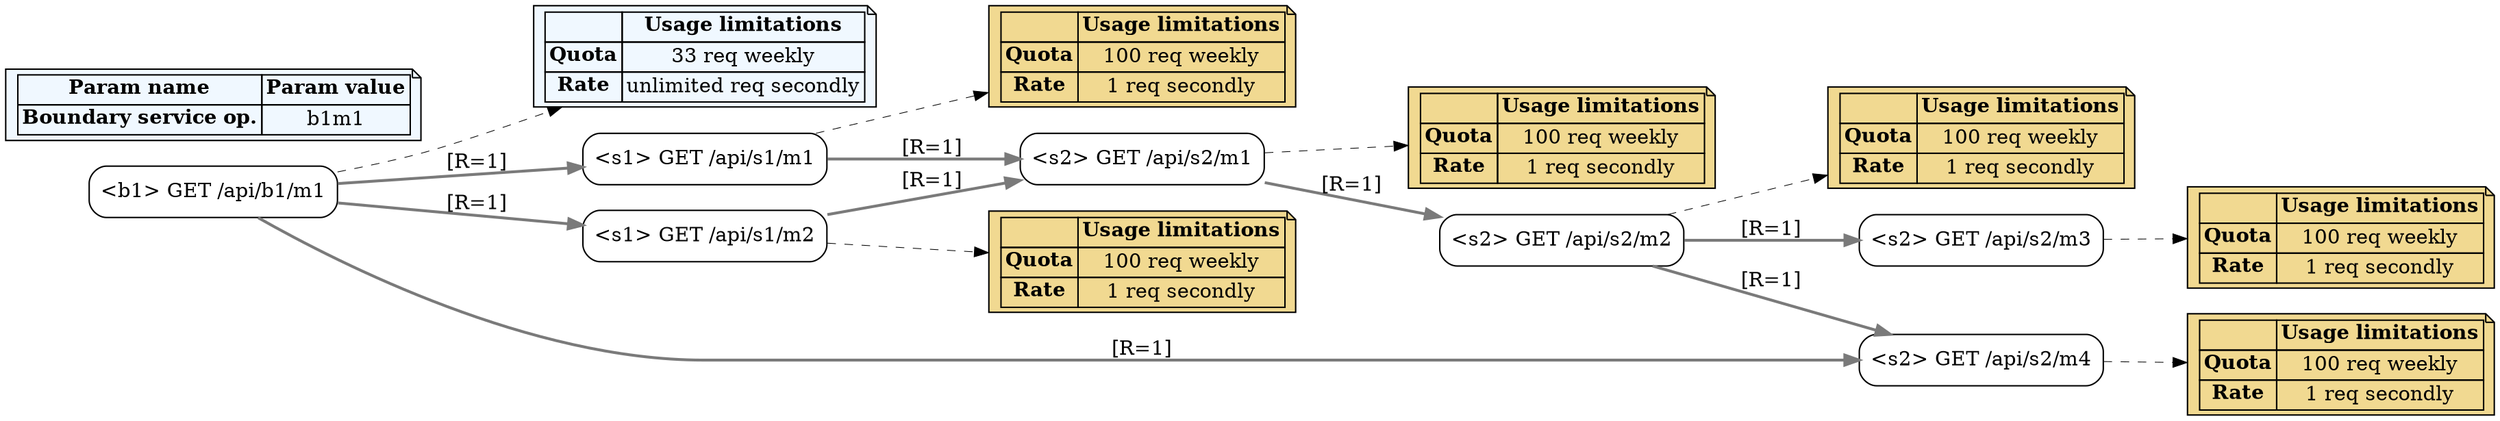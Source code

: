 digraph restalk { 

 rankdir=LR;



subgraph "b1" {
node [shape=box]
node [ style=rounded, shape=box, label = "<b1> GET /api/b1/m1" ] "b1m1"
limits_b1m1 [shape=note, style=filled, fillcolor="#F0F8FF" label=<
<table border="0" cellborder="1" cellpadding="2" cellspacing="0">
<tr>
<td></td>
<td><b>Usage limitations</b></td>
</tr>
<tr>
<td><b>Quota</b></td>
<td>33 req weekly</td>
</tr>
<tr>
<td><b>Rate</b></td>
<td>unlimited req secondly</td>
</tr>
</table>
>];
b1m1 -> limits_b1m1[ style=dashed, color=black, penwidth=0.5 ];
}



subgraph "s1" {
node [shape=box]
node [ style=rounded, shape=box, label = "<s1> GET /api/s1/m1" ] "s1m1"
limits_s1m1 [shape=note, style=filled, fillcolor="#F1D991" label=<
<table border="0" cellborder="1" cellpadding="2" cellspacing="0">
<tr>
<td></td>
<td><b>Usage limitations</b></td>
</tr>
<tr>
<td><b>Quota</b></td>
<td>100 req weekly</td>
</tr>
<tr>
<td><b>Rate</b></td>
<td>1 req secondly</td>
</tr>
</table>
>];
s1m1 -> limits_s1m1[ style=dashed, color=black, penwidth=0.5 ];
node [ style=rounded, shape=box, label = "<s1> GET /api/s1/m2" ] "s1m2"
limits_s1m2 [shape=note, style=filled, fillcolor="#F1D991" label=<
<table border="0" cellborder="1" cellpadding="2" cellspacing="0">
<tr>
<td></td>
<td><b>Usage limitations</b></td>
</tr>
<tr>
<td><b>Quota</b></td>
<td>100 req weekly</td>
</tr>
<tr>
<td><b>Rate</b></td>
<td>1 req secondly</td>
</tr>
</table>
>];
s1m2 -> limits_s1m2[ style=dashed, color=black, penwidth=0.5 ];
}



subgraph "s2" {
node [shape=box]
node [ style=rounded, shape=box, label = "<s2> GET /api/s2/m1" ] "s2m1"
limits_s2m1 [shape=note, style=filled, fillcolor="#F1D991" label=<
<table border="0" cellborder="1" cellpadding="2" cellspacing="0">
<tr>
<td></td>
<td><b>Usage limitations</b></td>
</tr>
<tr>
<td><b>Quota</b></td>
<td>100 req weekly</td>
</tr>
<tr>
<td><b>Rate</b></td>
<td>1 req secondly</td>
</tr>
</table>
>];
s2m1 -> limits_s2m1[ style=dashed, color=black, penwidth=0.5 ];
node [ style=rounded, shape=box, label = "<s2> GET /api/s2/m2" ] "s2m2"
limits_s2m2 [shape=note, style=filled, fillcolor="#F1D991" label=<
<table border="0" cellborder="1" cellpadding="2" cellspacing="0">
<tr>
<td></td>
<td><b>Usage limitations</b></td>
</tr>
<tr>
<td><b>Quota</b></td>
<td>100 req weekly</td>
</tr>
<tr>
<td><b>Rate</b></td>
<td>1 req secondly</td>
</tr>
</table>
>];
s2m2 -> limits_s2m2[ style=dashed, color=black, penwidth=0.5 ];
node [ style=rounded, shape=box, label = "<s2> GET /api/s2/m3" ] "s2m3"
limits_s2m3 [shape=note, style=filled, fillcolor="#F1D991" label=<
<table border="0" cellborder="1" cellpadding="2" cellspacing="0">
<tr>
<td></td>
<td><b>Usage limitations</b></td>
</tr>
<tr>
<td><b>Quota</b></td>
<td>100 req weekly</td>
</tr>
<tr>
<td><b>Rate</b></td>
<td>1 req secondly</td>
</tr>
</table>
>];
s2m3 -> limits_s2m3[ style=dashed, color=black, penwidth=0.5 ];
node [ style=rounded, shape=box, label = "<s2> GET /api/s2/m4" ] "s2m4"
limits_s2m4 [shape=note, style=filled, fillcolor="#F1D991" label=<
<table border="0" cellborder="1" cellpadding="2" cellspacing="0">
<tr>
<td></td>
<td><b>Usage limitations</b></td>
</tr>
<tr>
<td><b>Quota</b></td>
<td>100 req weekly</td>
</tr>
<tr>
<td><b>Rate</b></td>
<td>1 req secondly</td>
</tr>
</table>
>];
s2m4 -> limits_s2m4[ style=dashed, color=black, penwidth=0.5 ];
}

params [shape=note, style=filled, fillcolor="#F0F8FF" label=<
<table border="0" cellborder="1" cellpadding="2" cellspacing="0">
<tr>
<td><b>Param name</b></td><td><b>Param value</b></td>
</tr>
<tr><td><b>Boundary service op.</b></td><td>b1m1</td></tr>
</table>
>];
b1m1 -> s1m1 [ color="#7a7a7a", penwidth=2.0, label="[R=1]" ];
b1m1 -> s1m2 [ color="#7a7a7a", penwidth=2.0, label="[R=1]" ];
b1m1 -> s2m4 [ color="#7a7a7a", penwidth=2.0, label="[R=1]" ];
s1m1 -> s2m1 [ color="#7a7a7a", penwidth=2.0, label="[R=1]" ];
s1m2 -> s2m1 [ color="#7a7a7a", penwidth=2.0, label="[R=1]" ];
s2m1 -> s2m2 [ color="#7a7a7a", penwidth=2.0, label="[R=1]" ];
s2m2 -> s2m3 [ color="#7a7a7a", penwidth=2.0, label="[R=1]" ];
s2m2 -> s2m4 [ color="#7a7a7a", penwidth=2.0, label="[R=1]" ];


}